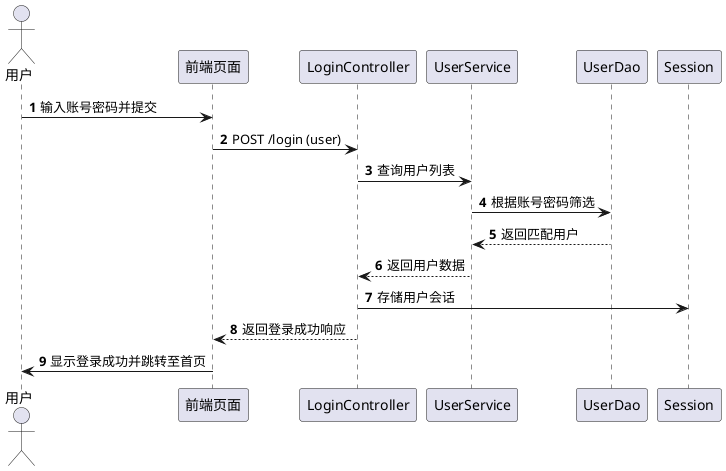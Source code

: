@startuml
'https://plantuml.com/sequence-diagram

autonumber

actor 用户 as User
participant "前端页面" as Frontend
participant "LoginController" as LoginController
participant "UserService" as UserService
participant "UserDao" as UserDao
participant "Session" as Session

User -> Frontend: 输入账号密码并提交
Frontend -> LoginController: POST /login (user)
LoginController -> UserService: 查询用户列表
UserService -> UserDao: 根据账号密码筛选
UserDao --> UserService: 返回匹配用户
UserService --> LoginController: 返回用户数据
LoginController -> Session: 存储用户会话
LoginController --> Frontend: 返回登录成功响应
Frontend -> User: 显示登录成功并跳转至首页
@enduml